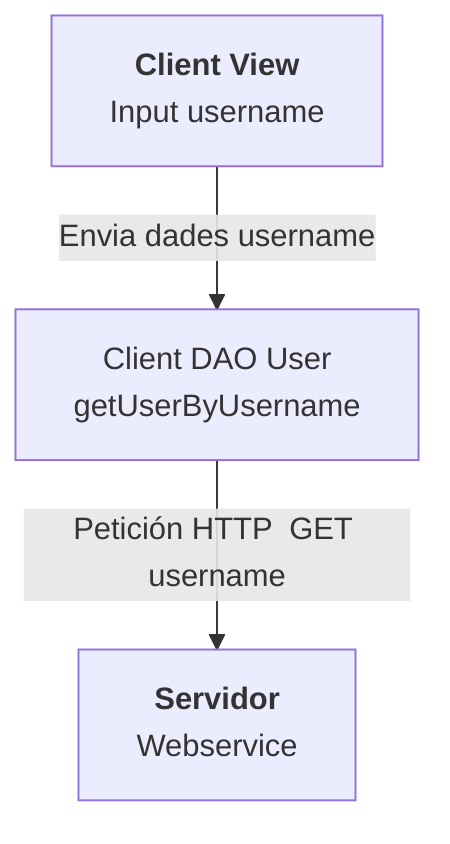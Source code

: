 flowchart TD
    A[<b>Client View</b> <br> Input username] -->|Envia dades username| B[Client DAO User<br> getUserByUsername]
    B -->|Petición HTTP  GET username| C[<b>Servidor</b> <br> Webservice]